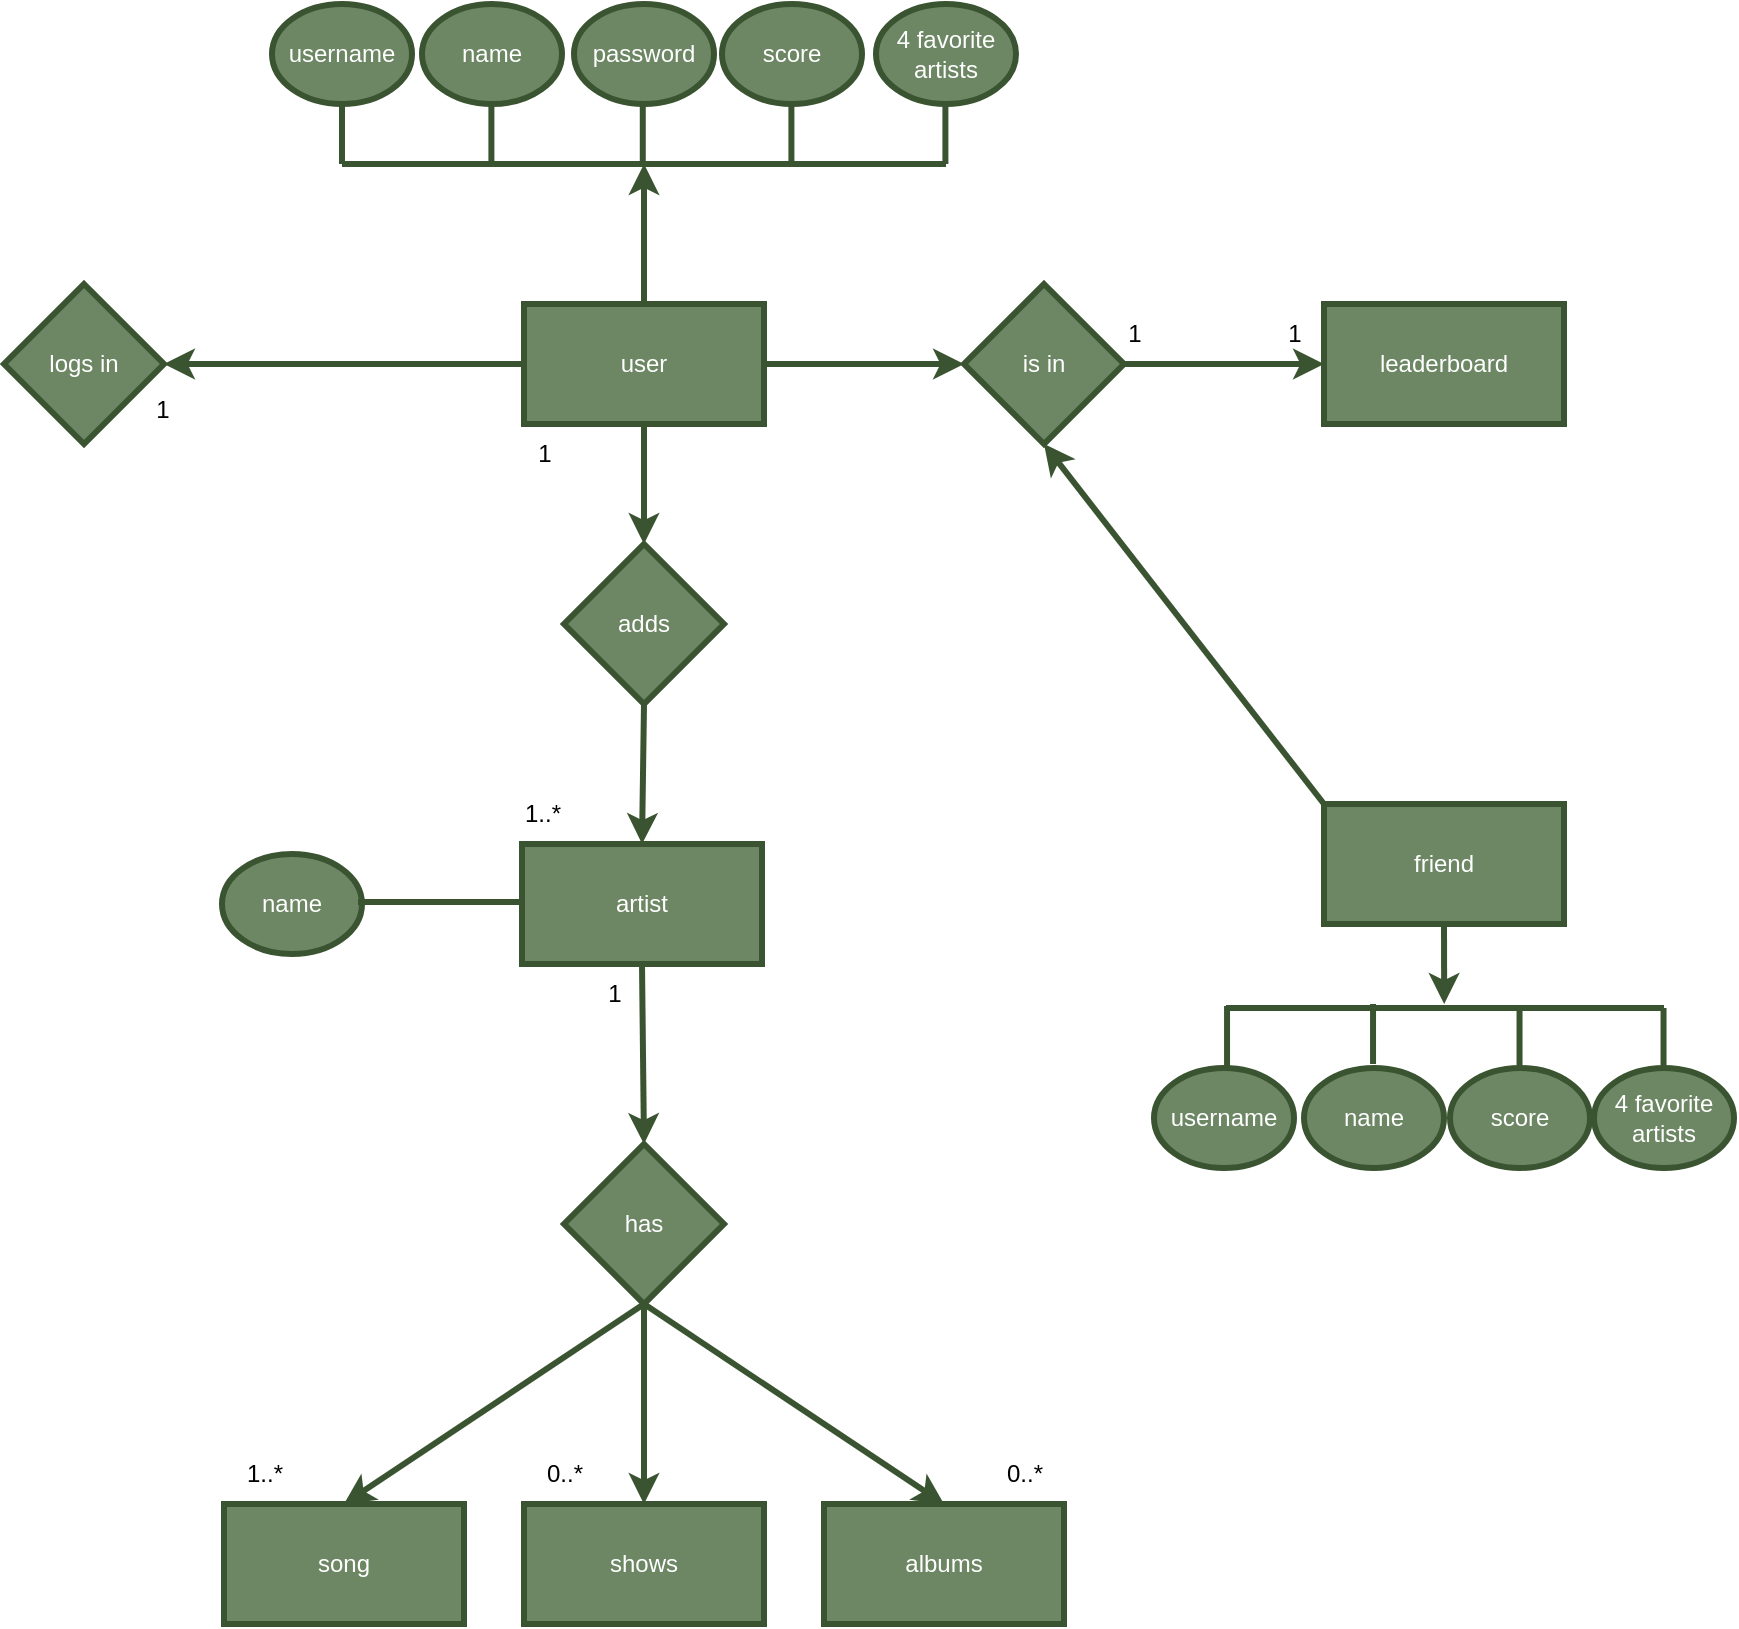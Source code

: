 <mxfile>
    <diagram id="ewegjX4HDkGTR7d1hGpP" name="Page-1">
        <mxGraphModel dx="1634" dy="1126" grid="1" gridSize="10" guides="1" tooltips="1" connect="1" arrows="1" fold="1" page="1" pageScale="1" pageWidth="850" pageHeight="1100" math="0" shadow="0">
            <root>
                <mxCell id="0"/>
                <mxCell id="1" parent="0"/>
                <mxCell id="44" style="edgeStyle=none;html=1;exitX=0.5;exitY=1;exitDx=0;exitDy=0;entryX=0.5;entryY=0;entryDx=0;entryDy=0;strokeWidth=3;fillColor=#6d8764;strokeColor=#3A5431;" parent="1" source="2" target="36" edge="1">
                    <mxGeometry relative="1" as="geometry"/>
                </mxCell>
                <mxCell id="2" value="artist" style="rounded=0;whiteSpace=wrap;html=1;fillColor=#6d8764;fontColor=#ffffff;strokeColor=#3A5431;strokeWidth=3;" parent="1" vertex="1">
                    <mxGeometry x="459" y="540" width="120" height="60" as="geometry"/>
                </mxCell>
                <mxCell id="6" style="edgeStyle=none;html=1;exitX=0.5;exitY=1;exitDx=0;exitDy=0;entryX=0.5;entryY=0;entryDx=0;entryDy=0;strokeWidth=3;fillColor=#6d8764;strokeColor=#3A5431;" parent="1" source="3" target="2" edge="1">
                    <mxGeometry relative="1" as="geometry"/>
                </mxCell>
                <mxCell id="3" value="adds" style="rhombus;whiteSpace=wrap;html=1;strokeWidth=3;fillColor=#6d8764;fontColor=#ffffff;strokeColor=#3A5431;" parent="1" vertex="1">
                    <mxGeometry x="480" y="390" width="80" height="80" as="geometry"/>
                </mxCell>
                <mxCell id="5" style="edgeStyle=none;html=1;exitX=0.5;exitY=1;exitDx=0;exitDy=0;entryX=0.5;entryY=0;entryDx=0;entryDy=0;strokeWidth=3;fillColor=#6d8764;strokeColor=#3A5431;" parent="1" source="4" target="3" edge="1">
                    <mxGeometry relative="1" as="geometry"/>
                </mxCell>
                <mxCell id="10" style="edgeStyle=none;html=1;exitX=0;exitY=0.5;exitDx=0;exitDy=0;entryX=1;entryY=0.5;entryDx=0;entryDy=0;strokeWidth=3;fillColor=#6d8764;strokeColor=#3A5431;" parent="1" source="4" target="9" edge="1">
                    <mxGeometry relative="1" as="geometry"/>
                </mxCell>
                <mxCell id="19" style="edgeStyle=none;html=1;exitX=1;exitY=0.5;exitDx=0;exitDy=0;entryX=0;entryY=0.5;entryDx=0;entryDy=0;strokeWidth=3;fillColor=#6d8764;strokeColor=#3A5431;" parent="1" source="4" target="18" edge="1">
                    <mxGeometry relative="1" as="geometry"/>
                </mxCell>
                <mxCell id="50" style="edgeStyle=none;html=1;exitX=0.5;exitY=0;exitDx=0;exitDy=0;strokeWidth=3;fillColor=#6d8764;strokeColor=#3A5431;" parent="1" source="4" edge="1">
                    <mxGeometry relative="1" as="geometry">
                        <mxPoint x="520" y="200" as="targetPoint"/>
                    </mxGeometry>
                </mxCell>
                <mxCell id="4" value="user" style="rounded=0;whiteSpace=wrap;html=1;fillColor=#6d8764;fontColor=#ffffff;strokeColor=#3A5431;strokeWidth=3;" parent="1" vertex="1">
                    <mxGeometry x="460" y="270" width="120" height="60" as="geometry"/>
                </mxCell>
                <mxCell id="7" value="1..*" style="text;html=1;align=center;verticalAlign=middle;resizable=0;points=[];autosize=1;strokeColor=none;fillColor=none;" parent="1" vertex="1">
                    <mxGeometry x="449" y="510" width="40" height="30" as="geometry"/>
                </mxCell>
                <mxCell id="8" value="1" style="text;html=1;align=center;verticalAlign=middle;resizable=0;points=[];autosize=1;strokeColor=none;fillColor=none;" parent="1" vertex="1">
                    <mxGeometry x="455" y="330" width="30" height="30" as="geometry"/>
                </mxCell>
                <mxCell id="9" value="logs in" style="rhombus;whiteSpace=wrap;html=1;strokeWidth=3;fillColor=#6d8764;fontColor=#ffffff;strokeColor=#3A5431;" parent="1" vertex="1">
                    <mxGeometry x="200" y="260" width="80" height="80" as="geometry"/>
                </mxCell>
                <mxCell id="11" value="1" style="text;html=1;align=center;verticalAlign=middle;resizable=0;points=[];autosize=1;strokeColor=none;fillColor=none;" parent="1" vertex="1">
                    <mxGeometry x="264" y="308" width="30" height="30" as="geometry"/>
                </mxCell>
                <mxCell id="12" value="username" style="ellipse;whiteSpace=wrap;html=1;strokeWidth=3;fillColor=#6d8764;fontColor=#ffffff;strokeColor=#3A5431;" parent="1" vertex="1">
                    <mxGeometry x="334" y="120" width="70" height="50" as="geometry"/>
                </mxCell>
                <mxCell id="13" value="name" style="ellipse;whiteSpace=wrap;html=1;strokeWidth=3;fillColor=#6d8764;fontColor=#ffffff;strokeColor=#3A5431;" parent="1" vertex="1">
                    <mxGeometry x="409" y="120" width="70" height="50" as="geometry"/>
                </mxCell>
                <mxCell id="15" value="password" style="ellipse;whiteSpace=wrap;html=1;strokeWidth=3;fillColor=#6d8764;fontColor=#ffffff;strokeColor=#3A5431;" parent="1" vertex="1">
                    <mxGeometry x="485" y="120" width="70" height="50" as="geometry"/>
                </mxCell>
                <mxCell id="16" value="score" style="ellipse;whiteSpace=wrap;html=1;strokeWidth=3;fillColor=#6d8764;fontColor=#ffffff;strokeColor=#3A5431;" parent="1" vertex="1">
                    <mxGeometry x="559" y="120" width="70" height="50" as="geometry"/>
                </mxCell>
                <mxCell id="17" value="leaderboard" style="rounded=0;whiteSpace=wrap;html=1;fillColor=#6d8764;fontColor=#ffffff;strokeColor=#3A5431;strokeWidth=3;" parent="1" vertex="1">
                    <mxGeometry x="860" y="270" width="120" height="60" as="geometry"/>
                </mxCell>
                <mxCell id="20" style="edgeStyle=none;html=1;exitX=1;exitY=0.5;exitDx=0;exitDy=0;entryX=0;entryY=0.5;entryDx=0;entryDy=0;strokeWidth=3;fillColor=#6d8764;strokeColor=#3A5431;" parent="1" source="18" target="17" edge="1">
                    <mxGeometry relative="1" as="geometry"/>
                </mxCell>
                <mxCell id="18" value="is in" style="rhombus;whiteSpace=wrap;html=1;strokeWidth=3;fillColor=#6d8764;fontColor=#ffffff;strokeColor=#3A5431;" parent="1" vertex="1">
                    <mxGeometry x="680" y="260" width="80" height="80" as="geometry"/>
                </mxCell>
                <mxCell id="22" style="edgeStyle=none;html=1;exitX=0;exitY=0;exitDx=0;exitDy=0;entryX=0.5;entryY=1;entryDx=0;entryDy=0;strokeWidth=3;fillColor=#6d8764;strokeColor=#3A5431;" parent="1" source="21" target="18" edge="1">
                    <mxGeometry relative="1" as="geometry"/>
                </mxCell>
                <mxCell id="63" style="edgeStyle=none;html=1;exitX=0.5;exitY=1;exitDx=0;exitDy=0;strokeWidth=3;fillColor=#6d8764;strokeColor=#3A5431;" edge="1" parent="1" source="21">
                    <mxGeometry relative="1" as="geometry">
                        <mxPoint x="920.097" y="620" as="targetPoint"/>
                    </mxGeometry>
                </mxCell>
                <mxCell id="21" value="friend" style="rounded=0;whiteSpace=wrap;html=1;fillColor=#6d8764;fontColor=#ffffff;strokeColor=#3A5431;strokeWidth=3;" parent="1" vertex="1">
                    <mxGeometry x="860" y="520" width="120" height="60" as="geometry"/>
                </mxCell>
                <mxCell id="23" value="1" style="text;html=1;align=center;verticalAlign=middle;resizable=0;points=[];autosize=1;strokeColor=none;fillColor=none;" parent="1" vertex="1">
                    <mxGeometry x="750" y="270" width="30" height="30" as="geometry"/>
                </mxCell>
                <mxCell id="24" value="1" style="text;html=1;align=center;verticalAlign=middle;resizable=0;points=[];autosize=1;strokeColor=none;fillColor=none;" parent="1" vertex="1">
                    <mxGeometry x="830" y="270" width="30" height="30" as="geometry"/>
                </mxCell>
                <mxCell id="25" value="4 favorite&lt;br&gt;artists" style="ellipse;whiteSpace=wrap;html=1;strokeWidth=3;fillColor=#6d8764;fontColor=#ffffff;strokeColor=#3A5431;" parent="1" vertex="1">
                    <mxGeometry x="636" y="120" width="70" height="50" as="geometry"/>
                </mxCell>
                <mxCell id="26" value="4 favorite&lt;br&gt;artists" style="ellipse;whiteSpace=wrap;html=1;strokeWidth=3;fillColor=#6d8764;fontColor=#ffffff;strokeColor=#3A5431;" parent="1" vertex="1">
                    <mxGeometry x="995" y="652" width="70" height="50" as="geometry"/>
                </mxCell>
                <mxCell id="27" value="username" style="ellipse;whiteSpace=wrap;html=1;strokeWidth=3;fillColor=#6d8764;fontColor=#ffffff;strokeColor=#3A5431;" parent="1" vertex="1">
                    <mxGeometry x="775" y="652" width="70" height="50" as="geometry"/>
                </mxCell>
                <mxCell id="28" value="name" style="ellipse;whiteSpace=wrap;html=1;strokeWidth=3;fillColor=#6d8764;fontColor=#ffffff;strokeColor=#3A5431;" parent="1" vertex="1">
                    <mxGeometry x="850" y="652" width="70" height="50" as="geometry"/>
                </mxCell>
                <mxCell id="30" value="score" style="ellipse;whiteSpace=wrap;html=1;strokeWidth=3;fillColor=#6d8764;fontColor=#ffffff;strokeColor=#3A5431;" parent="1" vertex="1">
                    <mxGeometry x="923" y="652" width="70" height="50" as="geometry"/>
                </mxCell>
                <mxCell id="32" value="name" style="ellipse;whiteSpace=wrap;html=1;strokeWidth=3;fillColor=#6d8764;fontColor=#ffffff;strokeColor=#3A5431;" parent="1" vertex="1">
                    <mxGeometry x="309" y="545" width="70" height="50" as="geometry"/>
                </mxCell>
                <mxCell id="41" style="edgeStyle=none;html=1;exitX=0.5;exitY=1;exitDx=0;exitDy=0;entryX=0.5;entryY=0;entryDx=0;entryDy=0;strokeWidth=3;fillColor=#6d8764;strokeColor=#3A5431;" parent="1" source="36" target="37" edge="1">
                    <mxGeometry relative="1" as="geometry"/>
                </mxCell>
                <mxCell id="42" style="edgeStyle=none;html=1;exitX=0.5;exitY=1;exitDx=0;exitDy=0;entryX=0.5;entryY=0;entryDx=0;entryDy=0;strokeWidth=3;fillColor=#6d8764;strokeColor=#3A5431;" parent="1" source="36" target="38" edge="1">
                    <mxGeometry relative="1" as="geometry"/>
                </mxCell>
                <mxCell id="43" style="edgeStyle=none;html=1;exitX=0.5;exitY=1;exitDx=0;exitDy=0;entryX=0.5;entryY=0;entryDx=0;entryDy=0;strokeWidth=3;fillColor=#6d8764;strokeColor=#3A5431;" parent="1" source="36" target="39" edge="1">
                    <mxGeometry relative="1" as="geometry"/>
                </mxCell>
                <mxCell id="36" value="has" style="rhombus;whiteSpace=wrap;html=1;strokeWidth=3;fillColor=#6d8764;fontColor=#ffffff;strokeColor=#3A5431;" parent="1" vertex="1">
                    <mxGeometry x="480" y="690" width="80" height="80" as="geometry"/>
                </mxCell>
                <mxCell id="37" value="song" style="rounded=0;whiteSpace=wrap;html=1;fillColor=#6d8764;fontColor=#ffffff;strokeColor=#3A5431;strokeWidth=3;" parent="1" vertex="1">
                    <mxGeometry x="310" y="870" width="120" height="60" as="geometry"/>
                </mxCell>
                <mxCell id="38" value="shows" style="rounded=0;whiteSpace=wrap;html=1;fillColor=#6d8764;fontColor=#ffffff;strokeColor=#3A5431;strokeWidth=3;" parent="1" vertex="1">
                    <mxGeometry x="460" y="870" width="120" height="60" as="geometry"/>
                </mxCell>
                <mxCell id="39" value="albums" style="rounded=0;whiteSpace=wrap;html=1;fillColor=#6d8764;fontColor=#ffffff;strokeColor=#3A5431;strokeWidth=3;" parent="1" vertex="1">
                    <mxGeometry x="610" y="870" width="120" height="60" as="geometry"/>
                </mxCell>
                <mxCell id="45" value="1..*" style="text;html=1;align=center;verticalAlign=middle;resizable=0;points=[];autosize=1;strokeColor=none;fillColor=none;" parent="1" vertex="1">
                    <mxGeometry x="310" y="840" width="40" height="30" as="geometry"/>
                </mxCell>
                <mxCell id="46" value="0..*" style="text;html=1;align=center;verticalAlign=middle;resizable=0;points=[];autosize=1;strokeColor=none;fillColor=none;" parent="1" vertex="1">
                    <mxGeometry x="460" y="840" width="40" height="30" as="geometry"/>
                </mxCell>
                <mxCell id="47" value="0..*" style="text;html=1;align=center;verticalAlign=middle;resizable=0;points=[];autosize=1;strokeColor=none;fillColor=none;" parent="1" vertex="1">
                    <mxGeometry x="690" y="840" width="40" height="30" as="geometry"/>
                </mxCell>
                <mxCell id="48" value="1" style="text;html=1;align=center;verticalAlign=middle;resizable=0;points=[];autosize=1;strokeColor=none;fillColor=none;" parent="1" vertex="1">
                    <mxGeometry x="490" y="600" width="30" height="30" as="geometry"/>
                </mxCell>
                <mxCell id="51" value="" style="endArrow=none;html=1;strokeWidth=3;fillColor=#6d8764;strokeColor=#3A5431;" parent="1" edge="1">
                    <mxGeometry width="50" height="50" relative="1" as="geometry">
                        <mxPoint x="369" y="200" as="sourcePoint"/>
                        <mxPoint x="671" y="200" as="targetPoint"/>
                    </mxGeometry>
                </mxCell>
                <mxCell id="52" value="" style="endArrow=none;html=1;strokeWidth=3;fillColor=#6d8764;strokeColor=#3A5431;entryX=0.5;entryY=1;entryDx=0;entryDy=0;" parent="1" target="12" edge="1">
                    <mxGeometry width="50" height="50" relative="1" as="geometry">
                        <mxPoint x="369" y="200" as="sourcePoint"/>
                        <mxPoint x="510" y="220" as="targetPoint"/>
                    </mxGeometry>
                </mxCell>
                <mxCell id="53" value="" style="endArrow=none;html=1;strokeWidth=3;fillColor=#6d8764;strokeColor=#3A5431;entryX=0.5;entryY=1;entryDx=0;entryDy=0;" parent="1" edge="1">
                    <mxGeometry width="50" height="50" relative="1" as="geometry">
                        <mxPoint x="443.7" y="200" as="sourcePoint"/>
                        <mxPoint x="443.7" y="170" as="targetPoint"/>
                    </mxGeometry>
                </mxCell>
                <mxCell id="54" value="" style="endArrow=none;html=1;strokeWidth=3;fillColor=#6d8764;strokeColor=#3A5431;entryX=0.5;entryY=1;entryDx=0;entryDy=0;" parent="1" edge="1">
                    <mxGeometry width="50" height="50" relative="1" as="geometry">
                        <mxPoint x="519.39" y="200" as="sourcePoint"/>
                        <mxPoint x="519.39" y="170" as="targetPoint"/>
                    </mxGeometry>
                </mxCell>
                <mxCell id="55" value="" style="endArrow=none;html=1;strokeWidth=3;fillColor=#6d8764;strokeColor=#3A5431;entryX=0.5;entryY=1;entryDx=0;entryDy=0;" parent="1" edge="1">
                    <mxGeometry width="50" height="50" relative="1" as="geometry">
                        <mxPoint x="593.7" y="200" as="sourcePoint"/>
                        <mxPoint x="593.7" y="170" as="targetPoint"/>
                    </mxGeometry>
                </mxCell>
                <mxCell id="56" value="" style="endArrow=none;html=1;strokeWidth=3;fillColor=#6d8764;strokeColor=#3A5431;entryX=0.5;entryY=1;entryDx=0;entryDy=0;" parent="1" edge="1">
                    <mxGeometry width="50" height="50" relative="1" as="geometry">
                        <mxPoint x="670.7" y="200" as="sourcePoint"/>
                        <mxPoint x="670.7" y="170" as="targetPoint"/>
                    </mxGeometry>
                </mxCell>
                <mxCell id="57" value="" style="endArrow=none;html=1;strokeWidth=3;fillColor=#6d8764;strokeColor=#3A5431;" parent="1" edge="1">
                    <mxGeometry width="50" height="50" relative="1" as="geometry">
                        <mxPoint x="377" y="569" as="sourcePoint"/>
                        <mxPoint x="459" y="569" as="targetPoint"/>
                    </mxGeometry>
                </mxCell>
                <mxCell id="58" value="" style="endArrow=none;html=1;strokeWidth=3;fillColor=#6d8764;strokeColor=#3A5431;" edge="1" parent="1">
                    <mxGeometry width="50" height="50" relative="1" as="geometry">
                        <mxPoint x="811" y="622" as="sourcePoint"/>
                        <mxPoint x="1030" y="622" as="targetPoint"/>
                    </mxGeometry>
                </mxCell>
                <mxCell id="59" value="" style="endArrow=none;html=1;strokeWidth=3;fillColor=#6d8764;strokeColor=#3A5431;entryX=0.5;entryY=1;entryDx=0;entryDy=0;" edge="1" parent="1">
                    <mxGeometry width="50" height="50" relative="1" as="geometry">
                        <mxPoint x="811.52" y="651" as="sourcePoint"/>
                        <mxPoint x="811.52" y="621" as="targetPoint"/>
                    </mxGeometry>
                </mxCell>
                <mxCell id="60" value="" style="endArrow=none;html=1;strokeWidth=3;fillColor=#6d8764;strokeColor=#3A5431;entryX=0.5;entryY=1;entryDx=0;entryDy=0;" edge="1" parent="1">
                    <mxGeometry width="50" height="50" relative="1" as="geometry">
                        <mxPoint x="884.52" y="650" as="sourcePoint"/>
                        <mxPoint x="884.52" y="620" as="targetPoint"/>
                    </mxGeometry>
                </mxCell>
                <mxCell id="61" value="" style="endArrow=none;html=1;strokeWidth=3;fillColor=#6d8764;strokeColor=#3A5431;entryX=0.5;entryY=1;entryDx=0;entryDy=0;" edge="1" parent="1">
                    <mxGeometry width="50" height="50" relative="1" as="geometry">
                        <mxPoint x="957.77" y="652" as="sourcePoint"/>
                        <mxPoint x="957.77" y="622" as="targetPoint"/>
                    </mxGeometry>
                </mxCell>
                <mxCell id="62" value="" style="endArrow=none;html=1;strokeWidth=3;fillColor=#6d8764;strokeColor=#3A5431;entryX=0.5;entryY=1;entryDx=0;entryDy=0;" edge="1" parent="1">
                    <mxGeometry width="50" height="50" relative="1" as="geometry">
                        <mxPoint x="1029.77" y="652" as="sourcePoint"/>
                        <mxPoint x="1029.77" y="622" as="targetPoint"/>
                    </mxGeometry>
                </mxCell>
            </root>
        </mxGraphModel>
    </diagram>
</mxfile>